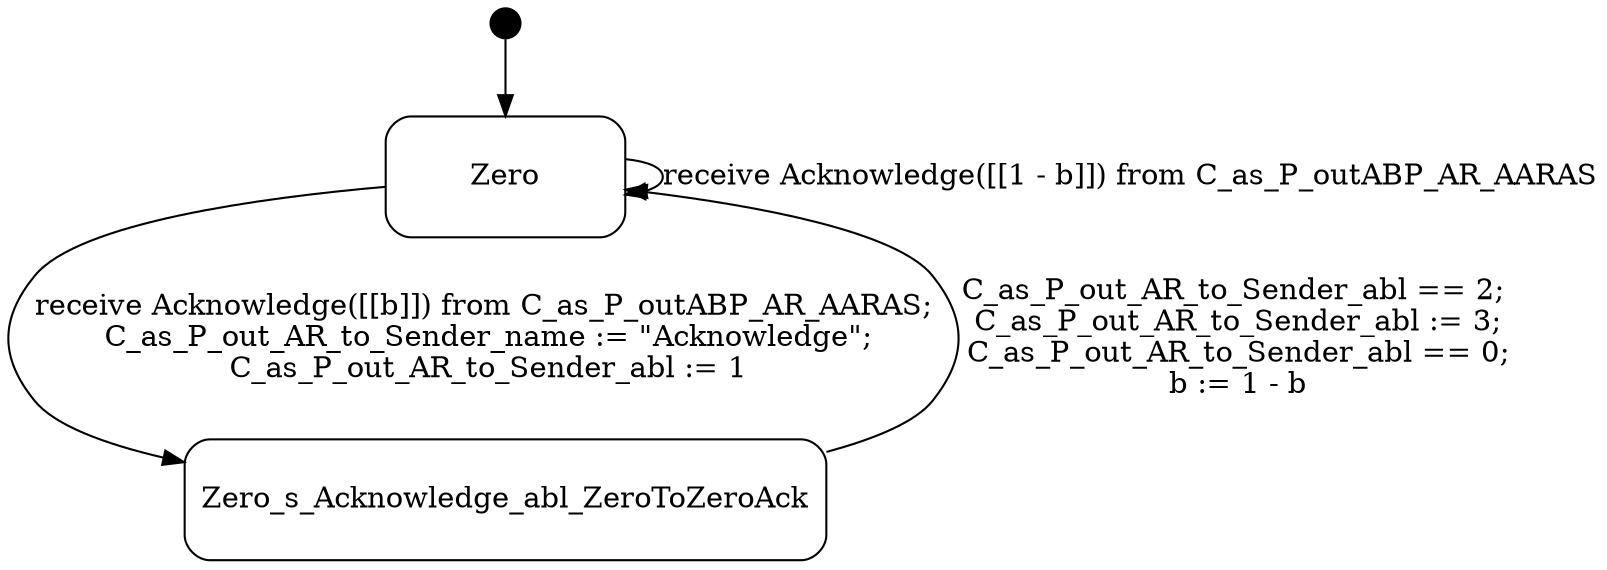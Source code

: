 digraph C_as_P_outABP_AR_AR {
  compound = true;
  rank = LR;
node [shape = "point", height = "0.2"] Zero_extra node [shape = "Mrecord", height = "0.8", width = "1.6"] Zero Zero_extra -> Zero

node [shape = "Mrecord", height = "0.8", width = "1.6"] Zero_s_Acknowledge_abl_ZeroToZeroAck



Zero -> Zero_s_Acknowledge_abl_ZeroToZeroAck [label = "receive Acknowledge([[b]]) from C_as_P_outABP_AR_AARAS;\n C_as_P_out_AR_to_Sender_name := \"Acknowledge\";\n C_as_P_out_AR_to_Sender_abl := 1"];

Zero -> Zero [label = "receive Acknowledge([[1 - b]]) from C_as_P_outABP_AR_AARAS"];

Zero_s_Acknowledge_abl_ZeroToZeroAck -> Zero [label = "C_as_P_out_AR_to_Sender_abl == 2;\n C_as_P_out_AR_to_Sender_abl := 3;\n C_as_P_out_AR_to_Sender_abl == 0;\n b := 1 - b"];

}
